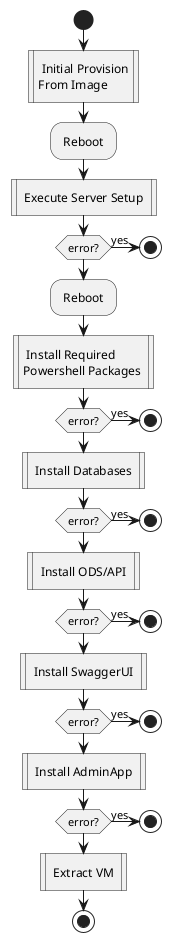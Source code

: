 @startuml
'https://plantuml.com/activity-diagram-beta
!pragma useVerticalIf on
start
: Initial Provision\nFrom Image |
: Reboot ;
: Execute Server Setup |
if (error?) then (yes)
  stop
endif
: Reboot ;
: Install Required\nPowershell Packages |
if (error?) then (yes)
  stop
endif
: Install Databases |
if (error?) then (yes)
  stop
endif
: Install ODS/API |
if (error?) then (yes)
  stop
endif
: Install SwaggerUI |
if (error?) then (yes)
  stop
endif
: Install AdminApp |
if (error?) then (yes)
  stop
endif
: Extract VM |
stop

@enduml
